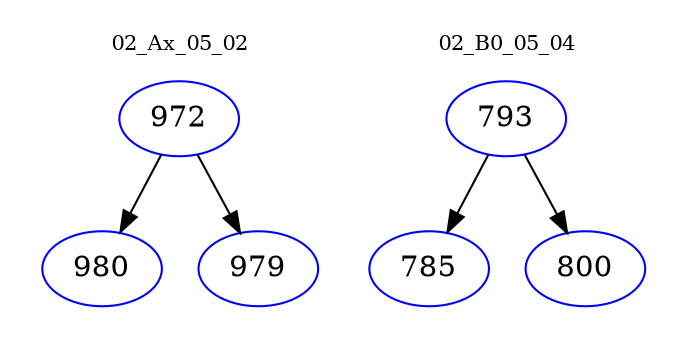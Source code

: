 digraph{
subgraph cluster_0 {
color = white
label = "02_Ax_05_02";
fontsize=10;
T0_972 [label="972", color="blue"]
T0_972 -> T0_980 [color="black"]
T0_980 [label="980", color="blue"]
T0_972 -> T0_979 [color="black"]
T0_979 [label="979", color="blue"]
}
subgraph cluster_1 {
color = white
label = "02_B0_05_04";
fontsize=10;
T1_793 [label="793", color="blue"]
T1_793 -> T1_785 [color="black"]
T1_785 [label="785", color="blue"]
T1_793 -> T1_800 [color="black"]
T1_800 [label="800", color="blue"]
}
}
